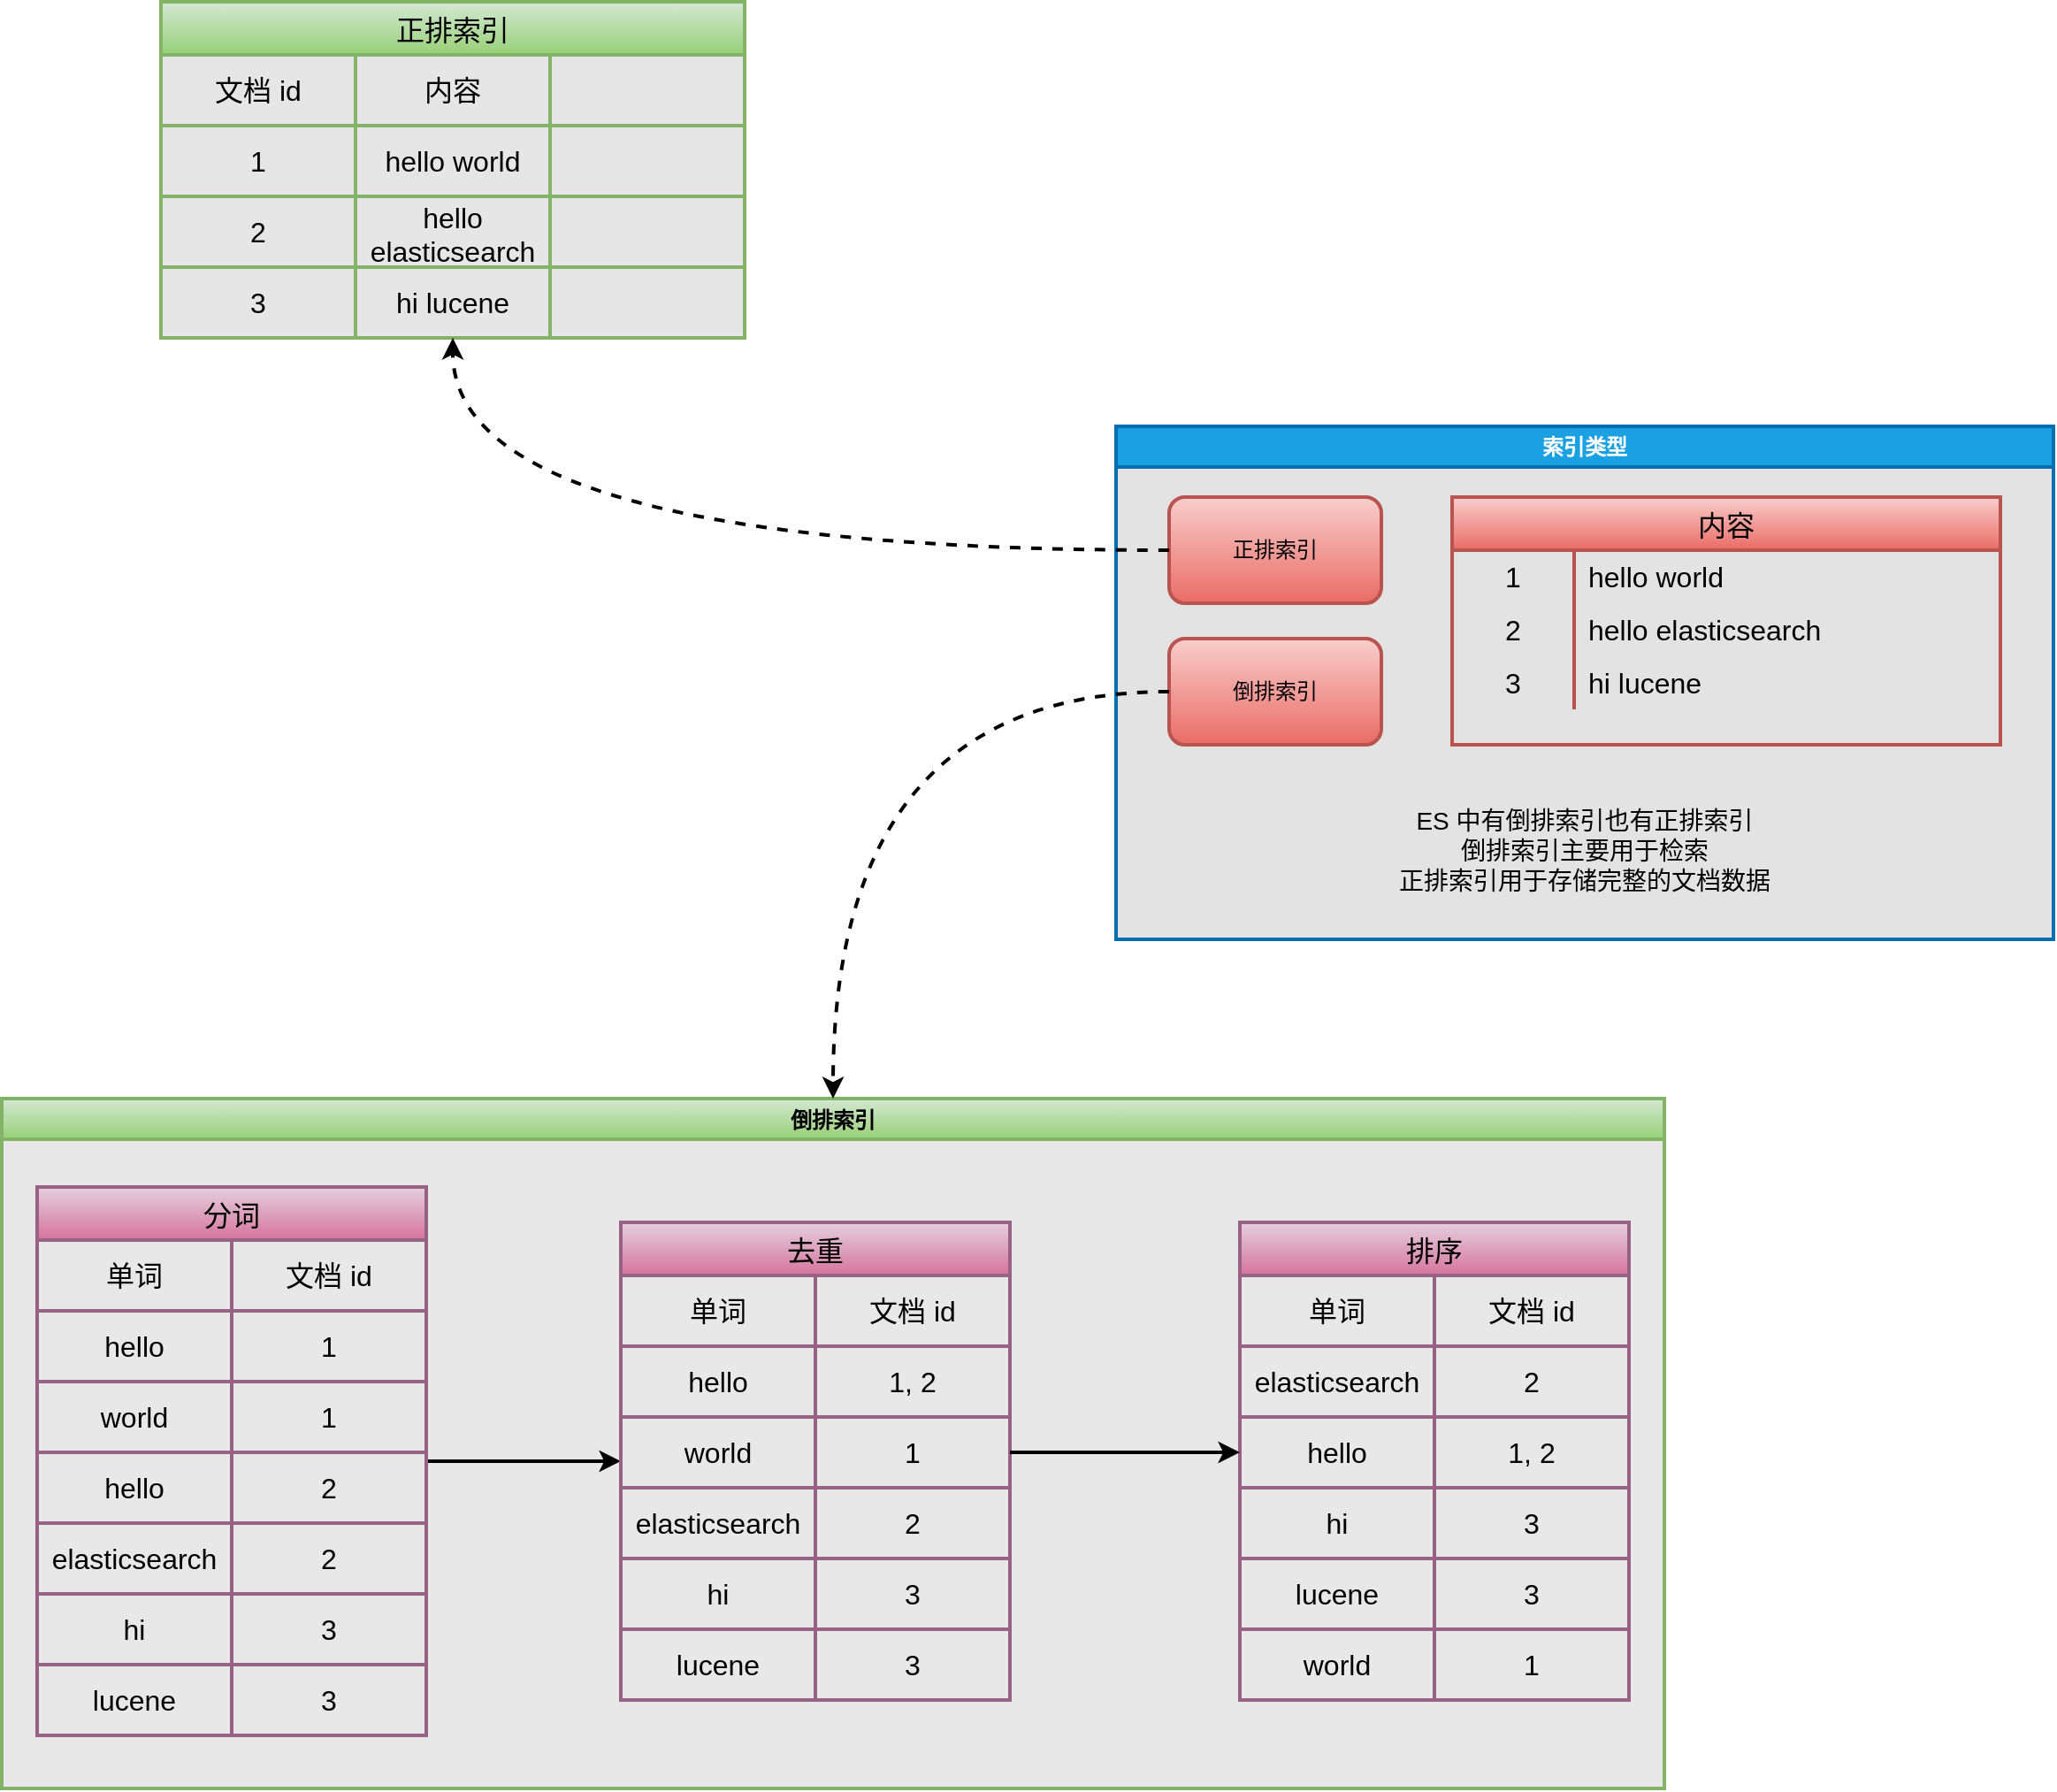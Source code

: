 <mxfile version="20.8.16" type="device"><diagram name="第 1 页" id="dFlvcp6tAZuG4yENy2b2"><mxGraphModel dx="1292" dy="880" grid="1" gridSize="10" guides="1" tooltips="1" connect="1" arrows="1" fold="1" page="1" pageScale="1" pageWidth="2027" pageHeight="2069" math="0" shadow="0"><root><mxCell id="0"/><mxCell id="1" parent="0"/><mxCell id="4i7MvQa5bRiKx3xLH6WT-4" value="索引类型" style="swimlane;whiteSpace=wrap;html=1;strokeWidth=2;fillColor=#1ba1e2;fontColor=#ffffff;strokeColor=#006EAF;swimlaneFillColor=#E3E3E3;" parent="1" vertex="1"><mxGeometry x="850" y="440" width="530" height="290" as="geometry"/></mxCell><mxCell id="4i7MvQa5bRiKx3xLH6WT-2" value="正排索引" style="rounded=1;whiteSpace=wrap;html=1;strokeWidth=2;fillColor=#f8cecc;gradientColor=#ea6b66;strokeColor=#b85450;" parent="4i7MvQa5bRiKx3xLH6WT-4" vertex="1"><mxGeometry x="30" y="40" width="120" height="60" as="geometry"/></mxCell><mxCell id="4i7MvQa5bRiKx3xLH6WT-3" value="倒排索引" style="rounded=1;whiteSpace=wrap;html=1;strokeWidth=2;fillColor=#f8cecc;gradientColor=#ea6b66;strokeColor=#b85450;" parent="4i7MvQa5bRiKx3xLH6WT-4" vertex="1"><mxGeometry x="30" y="120" width="120" height="60" as="geometry"/></mxCell><mxCell id="4i7MvQa5bRiKx3xLH6WT-18" value="内容" style="shape=table;startSize=30;container=1;collapsible=0;childLayout=tableLayout;fixedRows=1;rowLines=0;fontStyle=0;strokeColor=#b85450;fontSize=16;strokeWidth=2;fillStyle=cross-hatch;fillColor=#f8cecc;gradientColor=#ea6b66;" parent="4i7MvQa5bRiKx3xLH6WT-4" vertex="1"><mxGeometry x="190" y="40" width="310" height="140" as="geometry"/></mxCell><mxCell id="4i7MvQa5bRiKx3xLH6WT-19" value="" style="shape=tableRow;horizontal=0;startSize=0;swimlaneHead=0;swimlaneBody=0;top=0;left=0;bottom=0;right=0;collapsible=0;dropTarget=0;fillColor=none;points=[[0,0.5],[1,0.5]];portConstraint=eastwest;strokeColor=inherit;fontSize=16;" parent="4i7MvQa5bRiKx3xLH6WT-18" vertex="1"><mxGeometry y="30" width="310" height="30" as="geometry"/></mxCell><mxCell id="4i7MvQa5bRiKx3xLH6WT-20" value="1" style="shape=partialRectangle;html=1;whiteSpace=wrap;connectable=0;fillColor=none;top=0;left=0;bottom=0;right=0;overflow=hidden;pointerEvents=1;strokeColor=inherit;fontSize=16;" parent="4i7MvQa5bRiKx3xLH6WT-19" vertex="1"><mxGeometry width="69" height="30" as="geometry"><mxRectangle width="69" height="30" as="alternateBounds"/></mxGeometry></mxCell><mxCell id="4i7MvQa5bRiKx3xLH6WT-21" value="hello world" style="shape=partialRectangle;html=1;whiteSpace=wrap;connectable=0;fillColor=none;top=0;left=0;bottom=0;right=0;align=left;spacingLeft=6;overflow=hidden;strokeColor=inherit;fontSize=16;" parent="4i7MvQa5bRiKx3xLH6WT-19" vertex="1"><mxGeometry x="69" width="241" height="30" as="geometry"><mxRectangle width="241" height="30" as="alternateBounds"/></mxGeometry></mxCell><mxCell id="4i7MvQa5bRiKx3xLH6WT-22" value="" style="shape=tableRow;horizontal=0;startSize=0;swimlaneHead=0;swimlaneBody=0;top=0;left=0;bottom=0;right=0;collapsible=0;dropTarget=0;fillColor=none;points=[[0,0.5],[1,0.5]];portConstraint=eastwest;strokeColor=inherit;fontSize=16;" parent="4i7MvQa5bRiKx3xLH6WT-18" vertex="1"><mxGeometry y="60" width="310" height="30" as="geometry"/></mxCell><mxCell id="4i7MvQa5bRiKx3xLH6WT-23" value="2" style="shape=partialRectangle;html=1;whiteSpace=wrap;connectable=0;fillColor=none;top=0;left=0;bottom=0;right=0;overflow=hidden;strokeColor=inherit;fontSize=16;" parent="4i7MvQa5bRiKx3xLH6WT-22" vertex="1"><mxGeometry width="69" height="30" as="geometry"><mxRectangle width="69" height="30" as="alternateBounds"/></mxGeometry></mxCell><mxCell id="4i7MvQa5bRiKx3xLH6WT-24" value="hello elasticsearch" style="shape=partialRectangle;html=1;whiteSpace=wrap;connectable=0;fillColor=none;top=0;left=0;bottom=0;right=0;align=left;spacingLeft=6;overflow=hidden;strokeColor=inherit;fontSize=16;" parent="4i7MvQa5bRiKx3xLH6WT-22" vertex="1"><mxGeometry x="69" width="241" height="30" as="geometry"><mxRectangle width="241" height="30" as="alternateBounds"/></mxGeometry></mxCell><mxCell id="4i7MvQa5bRiKx3xLH6WT-25" value="" style="shape=tableRow;horizontal=0;startSize=0;swimlaneHead=0;swimlaneBody=0;top=0;left=0;bottom=0;right=0;collapsible=0;dropTarget=0;fillColor=none;points=[[0,0.5],[1,0.5]];portConstraint=eastwest;strokeColor=inherit;fontSize=16;" parent="4i7MvQa5bRiKx3xLH6WT-18" vertex="1"><mxGeometry y="90" width="310" height="30" as="geometry"/></mxCell><mxCell id="4i7MvQa5bRiKx3xLH6WT-26" value="3" style="shape=partialRectangle;html=1;whiteSpace=wrap;connectable=0;fillColor=none;top=0;left=0;bottom=0;right=0;overflow=hidden;strokeColor=inherit;fontSize=16;" parent="4i7MvQa5bRiKx3xLH6WT-25" vertex="1"><mxGeometry width="69" height="30" as="geometry"><mxRectangle width="69" height="30" as="alternateBounds"/></mxGeometry></mxCell><mxCell id="4i7MvQa5bRiKx3xLH6WT-27" value="hi lucene" style="shape=partialRectangle;html=1;whiteSpace=wrap;connectable=0;fillColor=none;top=0;left=0;bottom=0;right=0;align=left;spacingLeft=6;overflow=hidden;strokeColor=inherit;fontSize=16;" parent="4i7MvQa5bRiKx3xLH6WT-25" vertex="1"><mxGeometry x="69" width="241" height="30" as="geometry"><mxRectangle width="241" height="30" as="alternateBounds"/></mxGeometry></mxCell><mxCell id="P-0pXR7mC8Pe3hO_wNjM-1" value="ES 中有倒排索引也有正排索引&lt;br&gt;倒排索引主要用于检索&lt;br&gt;正排索引用于存储完整的文档数据" style="text;html=1;strokeColor=none;fillColor=none;align=center;verticalAlign=middle;whiteSpace=wrap;rounded=0;fontSize=14;fontFamily=Helvetica;" vertex="1" parent="4i7MvQa5bRiKx3xLH6WT-4"><mxGeometry x="55" y="200" width="420" height="80" as="geometry"/></mxCell><mxCell id="4i7MvQa5bRiKx3xLH6WT-62" value="正排索引" style="shape=table;startSize=30;container=1;collapsible=0;childLayout=tableLayout;strokeColor=#82b366;fontSize=16;strokeWidth=2;fillColor=#d5e8d4;gradientColor=#97d077;swimlaneFillColor=#E6E6E6;" parent="1" vertex="1"><mxGeometry x="310" y="200" width="330" height="190" as="geometry"/></mxCell><mxCell id="4i7MvQa5bRiKx3xLH6WT-63" value="" style="shape=tableRow;horizontal=0;startSize=0;swimlaneHead=0;swimlaneBody=0;strokeColor=inherit;top=0;left=0;bottom=0;right=0;collapsible=0;dropTarget=0;fillColor=none;points=[[0,0.5],[1,0.5]];portConstraint=eastwest;fontSize=16;" parent="4i7MvQa5bRiKx3xLH6WT-62" vertex="1"><mxGeometry y="30" width="330" height="40" as="geometry"/></mxCell><mxCell id="4i7MvQa5bRiKx3xLH6WT-64" value="文档 id" style="shape=partialRectangle;html=1;whiteSpace=wrap;connectable=0;strokeColor=inherit;overflow=hidden;fillColor=none;top=0;left=0;bottom=0;right=0;pointerEvents=1;fontSize=16;" parent="4i7MvQa5bRiKx3xLH6WT-63" vertex="1"><mxGeometry width="110" height="40" as="geometry"><mxRectangle width="110" height="40" as="alternateBounds"/></mxGeometry></mxCell><mxCell id="4i7MvQa5bRiKx3xLH6WT-65" value="内容" style="shape=partialRectangle;html=1;whiteSpace=wrap;connectable=0;strokeColor=inherit;overflow=hidden;fillColor=none;top=0;left=0;bottom=0;right=0;pointerEvents=1;fontSize=16;" parent="4i7MvQa5bRiKx3xLH6WT-63" vertex="1"><mxGeometry x="110" width="110" height="40" as="geometry"><mxRectangle width="110" height="40" as="alternateBounds"/></mxGeometry></mxCell><mxCell id="4i7MvQa5bRiKx3xLH6WT-66" value="" style="shape=partialRectangle;html=1;whiteSpace=wrap;connectable=0;strokeColor=inherit;overflow=hidden;fillColor=none;top=0;left=0;bottom=0;right=0;pointerEvents=1;fontSize=16;" parent="4i7MvQa5bRiKx3xLH6WT-63" vertex="1"><mxGeometry x="220" width="110" height="40" as="geometry"><mxRectangle width="110" height="40" as="alternateBounds"/></mxGeometry></mxCell><mxCell id="4i7MvQa5bRiKx3xLH6WT-67" value="" style="shape=tableRow;horizontal=0;startSize=0;swimlaneHead=0;swimlaneBody=0;strokeColor=inherit;top=0;left=0;bottom=0;right=0;collapsible=0;dropTarget=0;fillColor=none;points=[[0,0.5],[1,0.5]];portConstraint=eastwest;fontSize=16;" parent="4i7MvQa5bRiKx3xLH6WT-62" vertex="1"><mxGeometry y="70" width="330" height="40" as="geometry"/></mxCell><mxCell id="4i7MvQa5bRiKx3xLH6WT-68" value="1" style="shape=partialRectangle;html=1;whiteSpace=wrap;connectable=0;strokeColor=inherit;overflow=hidden;fillColor=none;top=0;left=0;bottom=0;right=0;pointerEvents=1;fontSize=16;" parent="4i7MvQa5bRiKx3xLH6WT-67" vertex="1"><mxGeometry width="110" height="40" as="geometry"><mxRectangle width="110" height="40" as="alternateBounds"/></mxGeometry></mxCell><mxCell id="4i7MvQa5bRiKx3xLH6WT-69" value="hello world" style="shape=partialRectangle;html=1;whiteSpace=wrap;connectable=0;strokeColor=inherit;overflow=hidden;fillColor=none;top=0;left=0;bottom=0;right=0;pointerEvents=1;fontSize=16;" parent="4i7MvQa5bRiKx3xLH6WT-67" vertex="1"><mxGeometry x="110" width="110" height="40" as="geometry"><mxRectangle width="110" height="40" as="alternateBounds"/></mxGeometry></mxCell><mxCell id="4i7MvQa5bRiKx3xLH6WT-70" value="" style="shape=partialRectangle;html=1;whiteSpace=wrap;connectable=0;strokeColor=inherit;overflow=hidden;fillColor=none;top=0;left=0;bottom=0;right=0;pointerEvents=1;fontSize=16;" parent="4i7MvQa5bRiKx3xLH6WT-67" vertex="1"><mxGeometry x="220" width="110" height="40" as="geometry"><mxRectangle width="110" height="40" as="alternateBounds"/></mxGeometry></mxCell><mxCell id="4i7MvQa5bRiKx3xLH6WT-71" value="" style="shape=tableRow;horizontal=0;startSize=0;swimlaneHead=0;swimlaneBody=0;strokeColor=inherit;top=0;left=0;bottom=0;right=0;collapsible=0;dropTarget=0;fillColor=none;points=[[0,0.5],[1,0.5]];portConstraint=eastwest;fontSize=16;" parent="4i7MvQa5bRiKx3xLH6WT-62" vertex="1"><mxGeometry y="110" width="330" height="40" as="geometry"/></mxCell><mxCell id="4i7MvQa5bRiKx3xLH6WT-72" value="2" style="shape=partialRectangle;html=1;whiteSpace=wrap;connectable=0;strokeColor=inherit;overflow=hidden;fillColor=none;top=0;left=0;bottom=0;right=0;pointerEvents=1;fontSize=16;" parent="4i7MvQa5bRiKx3xLH6WT-71" vertex="1"><mxGeometry width="110" height="40" as="geometry"><mxRectangle width="110" height="40" as="alternateBounds"/></mxGeometry></mxCell><mxCell id="4i7MvQa5bRiKx3xLH6WT-73" value="hello elasticsearch" style="shape=partialRectangle;html=1;whiteSpace=wrap;connectable=0;strokeColor=inherit;overflow=hidden;fillColor=none;top=0;left=0;bottom=0;right=0;pointerEvents=1;fontSize=16;" parent="4i7MvQa5bRiKx3xLH6WT-71" vertex="1"><mxGeometry x="110" width="110" height="40" as="geometry"><mxRectangle width="110" height="40" as="alternateBounds"/></mxGeometry></mxCell><mxCell id="4i7MvQa5bRiKx3xLH6WT-74" value="" style="shape=partialRectangle;html=1;whiteSpace=wrap;connectable=0;strokeColor=inherit;overflow=hidden;fillColor=none;top=0;left=0;bottom=0;right=0;pointerEvents=1;fontSize=16;" parent="4i7MvQa5bRiKx3xLH6WT-71" vertex="1"><mxGeometry x="220" width="110" height="40" as="geometry"><mxRectangle width="110" height="40" as="alternateBounds"/></mxGeometry></mxCell><mxCell id="4i7MvQa5bRiKx3xLH6WT-75" value="" style="shape=tableRow;horizontal=0;startSize=0;swimlaneHead=0;swimlaneBody=0;strokeColor=inherit;top=0;left=0;bottom=0;right=0;collapsible=0;dropTarget=0;fillColor=none;points=[[0,0.5],[1,0.5]];portConstraint=eastwest;fontSize=16;" parent="4i7MvQa5bRiKx3xLH6WT-62" vertex="1"><mxGeometry y="150" width="330" height="40" as="geometry"/></mxCell><mxCell id="4i7MvQa5bRiKx3xLH6WT-76" value="3" style="shape=partialRectangle;html=1;whiteSpace=wrap;connectable=0;strokeColor=inherit;overflow=hidden;fillColor=none;top=0;left=0;bottom=0;right=0;pointerEvents=1;fontSize=16;" parent="4i7MvQa5bRiKx3xLH6WT-75" vertex="1"><mxGeometry width="110" height="40" as="geometry"><mxRectangle width="110" height="40" as="alternateBounds"/></mxGeometry></mxCell><mxCell id="4i7MvQa5bRiKx3xLH6WT-77" value="hi lucene" style="shape=partialRectangle;html=1;whiteSpace=wrap;connectable=0;strokeColor=inherit;overflow=hidden;fillColor=none;top=0;left=0;bottom=0;right=0;pointerEvents=1;fontSize=16;" parent="4i7MvQa5bRiKx3xLH6WT-75" vertex="1"><mxGeometry x="110" width="110" height="40" as="geometry"><mxRectangle width="110" height="40" as="alternateBounds"/></mxGeometry></mxCell><mxCell id="4i7MvQa5bRiKx3xLH6WT-78" value="" style="shape=partialRectangle;html=1;whiteSpace=wrap;connectable=0;strokeColor=inherit;overflow=hidden;fillColor=none;top=0;left=0;bottom=0;right=0;pointerEvents=1;fontSize=16;" parent="4i7MvQa5bRiKx3xLH6WT-75" vertex="1"><mxGeometry x="220" width="110" height="40" as="geometry"><mxRectangle width="110" height="40" as="alternateBounds"/></mxGeometry></mxCell><mxCell id="4i7MvQa5bRiKx3xLH6WT-116" value="倒排索引" style="swimlane;strokeWidth=2;fillColor=#d5e8d4;gradientColor=#97d077;strokeColor=#82b366;swimlaneFillColor=#E8E8E8;" parent="1" vertex="1"><mxGeometry x="220" y="820" width="940" height="390" as="geometry"/></mxCell><mxCell id="4i7MvQa5bRiKx3xLH6WT-139" style="edgeStyle=orthogonalEdgeStyle;rounded=0;orthogonalLoop=1;jettySize=auto;html=1;entryX=0;entryY=0.5;entryDx=0;entryDy=0;strokeWidth=2;curved=1;" parent="4i7MvQa5bRiKx3xLH6WT-116" source="4i7MvQa5bRiKx3xLH6WT-49" target="4i7MvQa5bRiKx3xLH6WT-117" edge="1"><mxGeometry relative="1" as="geometry"/></mxCell><mxCell id="4i7MvQa5bRiKx3xLH6WT-49" value="分词" style="shape=table;startSize=30;container=1;collapsible=0;childLayout=tableLayout;strokeColor=#996185;fontSize=16;strokeWidth=2;fillColor=#e6d0de;gradientColor=#d5739d;" parent="4i7MvQa5bRiKx3xLH6WT-116" vertex="1"><mxGeometry x="20" y="50" width="220" height="310" as="geometry"/></mxCell><mxCell id="4i7MvQa5bRiKx3xLH6WT-50" value="" style="shape=tableRow;horizontal=0;startSize=0;swimlaneHead=0;swimlaneBody=0;strokeColor=inherit;top=0;left=0;bottom=0;right=0;collapsible=0;dropTarget=0;fillColor=none;points=[[0,0.5],[1,0.5]];portConstraint=eastwest;fontSize=16;" parent="4i7MvQa5bRiKx3xLH6WT-49" vertex="1"><mxGeometry y="30" width="220" height="40" as="geometry"/></mxCell><mxCell id="4i7MvQa5bRiKx3xLH6WT-51" value="单词" style="shape=partialRectangle;html=1;whiteSpace=wrap;connectable=0;strokeColor=inherit;overflow=hidden;fillColor=none;top=0;left=0;bottom=0;right=0;pointerEvents=1;fontSize=16;" parent="4i7MvQa5bRiKx3xLH6WT-50" vertex="1"><mxGeometry width="110" height="40" as="geometry"><mxRectangle width="110" height="40" as="alternateBounds"/></mxGeometry></mxCell><mxCell id="4i7MvQa5bRiKx3xLH6WT-52" value="文档 id" style="shape=partialRectangle;html=1;whiteSpace=wrap;connectable=0;strokeColor=inherit;overflow=hidden;fillColor=none;top=0;left=0;bottom=0;right=0;pointerEvents=1;fontSize=16;" parent="4i7MvQa5bRiKx3xLH6WT-50" vertex="1"><mxGeometry x="110" width="110" height="40" as="geometry"><mxRectangle width="110" height="40" as="alternateBounds"/></mxGeometry></mxCell><mxCell id="4i7MvQa5bRiKx3xLH6WT-54" value="" style="shape=tableRow;horizontal=0;startSize=0;swimlaneHead=0;swimlaneBody=0;strokeColor=inherit;top=0;left=0;bottom=0;right=0;collapsible=0;dropTarget=0;fillColor=none;points=[[0,0.5],[1,0.5]];portConstraint=eastwest;fontSize=16;" parent="4i7MvQa5bRiKx3xLH6WT-49" vertex="1"><mxGeometry y="70" width="220" height="40" as="geometry"/></mxCell><mxCell id="4i7MvQa5bRiKx3xLH6WT-55" value="hello" style="shape=partialRectangle;html=1;whiteSpace=wrap;connectable=0;strokeColor=inherit;overflow=hidden;fillColor=none;top=0;left=0;bottom=0;right=0;pointerEvents=1;fontSize=16;" parent="4i7MvQa5bRiKx3xLH6WT-54" vertex="1"><mxGeometry width="110" height="40" as="geometry"><mxRectangle width="110" height="40" as="alternateBounds"/></mxGeometry></mxCell><mxCell id="4i7MvQa5bRiKx3xLH6WT-56" value="1" style="shape=partialRectangle;html=1;whiteSpace=wrap;connectable=0;strokeColor=inherit;overflow=hidden;fillColor=none;top=0;left=0;bottom=0;right=0;pointerEvents=1;fontSize=16;" parent="4i7MvQa5bRiKx3xLH6WT-54" vertex="1"><mxGeometry x="110" width="110" height="40" as="geometry"><mxRectangle width="110" height="40" as="alternateBounds"/></mxGeometry></mxCell><mxCell id="4i7MvQa5bRiKx3xLH6WT-58" value="" style="shape=tableRow;horizontal=0;startSize=0;swimlaneHead=0;swimlaneBody=0;strokeColor=inherit;top=0;left=0;bottom=0;right=0;collapsible=0;dropTarget=0;fillColor=none;points=[[0,0.5],[1,0.5]];portConstraint=eastwest;fontSize=16;" parent="4i7MvQa5bRiKx3xLH6WT-49" vertex="1"><mxGeometry y="110" width="220" height="40" as="geometry"/></mxCell><mxCell id="4i7MvQa5bRiKx3xLH6WT-59" value="world" style="shape=partialRectangle;html=1;whiteSpace=wrap;connectable=0;strokeColor=inherit;overflow=hidden;fillColor=none;top=0;left=0;bottom=0;right=0;pointerEvents=1;fontSize=16;" parent="4i7MvQa5bRiKx3xLH6WT-58" vertex="1"><mxGeometry width="110" height="40" as="geometry"><mxRectangle width="110" height="40" as="alternateBounds"/></mxGeometry></mxCell><mxCell id="4i7MvQa5bRiKx3xLH6WT-60" value="1" style="shape=partialRectangle;html=1;whiteSpace=wrap;connectable=0;strokeColor=inherit;overflow=hidden;fillColor=none;top=0;left=0;bottom=0;right=0;pointerEvents=1;fontSize=16;" parent="4i7MvQa5bRiKx3xLH6WT-58" vertex="1"><mxGeometry x="110" width="110" height="40" as="geometry"><mxRectangle width="110" height="40" as="alternateBounds"/></mxGeometry></mxCell><mxCell id="4i7MvQa5bRiKx3xLH6WT-108" value="" style="shape=tableRow;horizontal=0;startSize=0;swimlaneHead=0;swimlaneBody=0;strokeColor=inherit;top=0;left=0;bottom=0;right=0;collapsible=0;dropTarget=0;fillColor=none;points=[[0,0.5],[1,0.5]];portConstraint=eastwest;fontSize=16;" parent="4i7MvQa5bRiKx3xLH6WT-49" vertex="1"><mxGeometry y="150" width="220" height="40" as="geometry"/></mxCell><mxCell id="4i7MvQa5bRiKx3xLH6WT-109" value="hello" style="shape=partialRectangle;html=1;whiteSpace=wrap;connectable=0;strokeColor=inherit;overflow=hidden;fillColor=none;top=0;left=0;bottom=0;right=0;pointerEvents=1;fontSize=16;" parent="4i7MvQa5bRiKx3xLH6WT-108" vertex="1"><mxGeometry width="110" height="40" as="geometry"><mxRectangle width="110" height="40" as="alternateBounds"/></mxGeometry></mxCell><mxCell id="4i7MvQa5bRiKx3xLH6WT-110" value="2" style="shape=partialRectangle;html=1;whiteSpace=wrap;connectable=0;strokeColor=inherit;overflow=hidden;fillColor=none;top=0;left=0;bottom=0;right=0;pointerEvents=1;fontSize=16;" parent="4i7MvQa5bRiKx3xLH6WT-108" vertex="1"><mxGeometry x="110" width="110" height="40" as="geometry"><mxRectangle width="110" height="40" as="alternateBounds"/></mxGeometry></mxCell><mxCell id="4i7MvQa5bRiKx3xLH6WT-104" value="" style="shape=tableRow;horizontal=0;startSize=0;swimlaneHead=0;swimlaneBody=0;strokeColor=inherit;top=0;left=0;bottom=0;right=0;collapsible=0;dropTarget=0;fillColor=none;points=[[0,0.5],[1,0.5]];portConstraint=eastwest;fontSize=16;" parent="4i7MvQa5bRiKx3xLH6WT-49" vertex="1"><mxGeometry y="190" width="220" height="40" as="geometry"/></mxCell><mxCell id="4i7MvQa5bRiKx3xLH6WT-105" value="elasticsearch" style="shape=partialRectangle;html=1;whiteSpace=wrap;connectable=0;strokeColor=inherit;overflow=hidden;fillColor=none;top=0;left=0;bottom=0;right=0;pointerEvents=1;fontSize=16;" parent="4i7MvQa5bRiKx3xLH6WT-104" vertex="1"><mxGeometry width="110" height="40" as="geometry"><mxRectangle width="110" height="40" as="alternateBounds"/></mxGeometry></mxCell><mxCell id="4i7MvQa5bRiKx3xLH6WT-106" value="2" style="shape=partialRectangle;html=1;whiteSpace=wrap;connectable=0;strokeColor=inherit;overflow=hidden;fillColor=none;top=0;left=0;bottom=0;right=0;pointerEvents=1;fontSize=16;" parent="4i7MvQa5bRiKx3xLH6WT-104" vertex="1"><mxGeometry x="110" width="110" height="40" as="geometry"><mxRectangle width="110" height="40" as="alternateBounds"/></mxGeometry></mxCell><mxCell id="4i7MvQa5bRiKx3xLH6WT-100" value="" style="shape=tableRow;horizontal=0;startSize=0;swimlaneHead=0;swimlaneBody=0;strokeColor=inherit;top=0;left=0;bottom=0;right=0;collapsible=0;dropTarget=0;fillColor=none;points=[[0,0.5],[1,0.5]];portConstraint=eastwest;fontSize=16;" parent="4i7MvQa5bRiKx3xLH6WT-49" vertex="1"><mxGeometry y="230" width="220" height="40" as="geometry"/></mxCell><mxCell id="4i7MvQa5bRiKx3xLH6WT-101" value="hi" style="shape=partialRectangle;html=1;whiteSpace=wrap;connectable=0;strokeColor=inherit;overflow=hidden;fillColor=none;top=0;left=0;bottom=0;right=0;pointerEvents=1;fontSize=16;" parent="4i7MvQa5bRiKx3xLH6WT-100" vertex="1"><mxGeometry width="110" height="40" as="geometry"><mxRectangle width="110" height="40" as="alternateBounds"/></mxGeometry></mxCell><mxCell id="4i7MvQa5bRiKx3xLH6WT-102" value="3" style="shape=partialRectangle;html=1;whiteSpace=wrap;connectable=0;strokeColor=inherit;overflow=hidden;fillColor=none;top=0;left=0;bottom=0;right=0;pointerEvents=1;fontSize=16;" parent="4i7MvQa5bRiKx3xLH6WT-100" vertex="1"><mxGeometry x="110" width="110" height="40" as="geometry"><mxRectangle width="110" height="40" as="alternateBounds"/></mxGeometry></mxCell><mxCell id="4i7MvQa5bRiKx3xLH6WT-96" value="" style="shape=tableRow;horizontal=0;startSize=0;swimlaneHead=0;swimlaneBody=0;strokeColor=inherit;top=0;left=0;bottom=0;right=0;collapsible=0;dropTarget=0;fillColor=none;points=[[0,0.5],[1,0.5]];portConstraint=eastwest;fontSize=16;" parent="4i7MvQa5bRiKx3xLH6WT-49" vertex="1"><mxGeometry y="270" width="220" height="40" as="geometry"/></mxCell><mxCell id="4i7MvQa5bRiKx3xLH6WT-97" value="lucene" style="shape=partialRectangle;html=1;whiteSpace=wrap;connectable=0;strokeColor=inherit;overflow=hidden;fillColor=none;top=0;left=0;bottom=0;right=0;pointerEvents=1;fontSize=16;" parent="4i7MvQa5bRiKx3xLH6WT-96" vertex="1"><mxGeometry width="110" height="40" as="geometry"><mxRectangle width="110" height="40" as="alternateBounds"/></mxGeometry></mxCell><mxCell id="4i7MvQa5bRiKx3xLH6WT-98" value="3" style="shape=partialRectangle;html=1;whiteSpace=wrap;connectable=0;strokeColor=inherit;overflow=hidden;fillColor=none;top=0;left=0;bottom=0;right=0;pointerEvents=1;fontSize=16;" parent="4i7MvQa5bRiKx3xLH6WT-96" vertex="1"><mxGeometry x="110" width="110" height="40" as="geometry"><mxRectangle width="110" height="40" as="alternateBounds"/></mxGeometry></mxCell><mxCell id="4i7MvQa5bRiKx3xLH6WT-117" value="去重" style="shape=table;startSize=30;container=1;collapsible=0;childLayout=tableLayout;strokeColor=#996185;fontSize=16;strokeWidth=2;fillColor=#e6d0de;gradientColor=#d5739d;" parent="4i7MvQa5bRiKx3xLH6WT-116" vertex="1"><mxGeometry x="350" y="70" width="220" height="270" as="geometry"/></mxCell><mxCell id="4i7MvQa5bRiKx3xLH6WT-118" value="" style="shape=tableRow;horizontal=0;startSize=0;swimlaneHead=0;swimlaneBody=0;strokeColor=inherit;top=0;left=0;bottom=0;right=0;collapsible=0;dropTarget=0;fillColor=none;points=[[0,0.5],[1,0.5]];portConstraint=eastwest;fontSize=16;" parent="4i7MvQa5bRiKx3xLH6WT-117" vertex="1"><mxGeometry y="30" width="220" height="40" as="geometry"/></mxCell><mxCell id="4i7MvQa5bRiKx3xLH6WT-119" value="单词" style="shape=partialRectangle;html=1;whiteSpace=wrap;connectable=0;strokeColor=inherit;overflow=hidden;fillColor=none;top=0;left=0;bottom=0;right=0;pointerEvents=1;fontSize=16;" parent="4i7MvQa5bRiKx3xLH6WT-118" vertex="1"><mxGeometry width="110" height="40" as="geometry"><mxRectangle width="110" height="40" as="alternateBounds"/></mxGeometry></mxCell><mxCell id="4i7MvQa5bRiKx3xLH6WT-120" value="文档 id" style="shape=partialRectangle;html=1;whiteSpace=wrap;connectable=0;strokeColor=inherit;overflow=hidden;fillColor=none;top=0;left=0;bottom=0;right=0;pointerEvents=1;fontSize=16;" parent="4i7MvQa5bRiKx3xLH6WT-118" vertex="1"><mxGeometry x="110" width="110" height="40" as="geometry"><mxRectangle width="110" height="40" as="alternateBounds"/></mxGeometry></mxCell><mxCell id="4i7MvQa5bRiKx3xLH6WT-121" value="" style="shape=tableRow;horizontal=0;startSize=0;swimlaneHead=0;swimlaneBody=0;strokeColor=inherit;top=0;left=0;bottom=0;right=0;collapsible=0;dropTarget=0;fillColor=none;points=[[0,0.5],[1,0.5]];portConstraint=eastwest;fontSize=16;" parent="4i7MvQa5bRiKx3xLH6WT-117" vertex="1"><mxGeometry y="70" width="220" height="40" as="geometry"/></mxCell><mxCell id="4i7MvQa5bRiKx3xLH6WT-122" value="hello" style="shape=partialRectangle;html=1;whiteSpace=wrap;connectable=0;strokeColor=inherit;overflow=hidden;fillColor=none;top=0;left=0;bottom=0;right=0;pointerEvents=1;fontSize=16;" parent="4i7MvQa5bRiKx3xLH6WT-121" vertex="1"><mxGeometry width="110" height="40" as="geometry"><mxRectangle width="110" height="40" as="alternateBounds"/></mxGeometry></mxCell><mxCell id="4i7MvQa5bRiKx3xLH6WT-123" value="1, 2" style="shape=partialRectangle;html=1;whiteSpace=wrap;connectable=0;strokeColor=inherit;overflow=hidden;fillColor=none;top=0;left=0;bottom=0;right=0;pointerEvents=1;fontSize=16;" parent="4i7MvQa5bRiKx3xLH6WT-121" vertex="1"><mxGeometry x="110" width="110" height="40" as="geometry"><mxRectangle width="110" height="40" as="alternateBounds"/></mxGeometry></mxCell><mxCell id="4i7MvQa5bRiKx3xLH6WT-124" value="" style="shape=tableRow;horizontal=0;startSize=0;swimlaneHead=0;swimlaneBody=0;strokeColor=inherit;top=0;left=0;bottom=0;right=0;collapsible=0;dropTarget=0;fillColor=none;points=[[0,0.5],[1,0.5]];portConstraint=eastwest;fontSize=16;" parent="4i7MvQa5bRiKx3xLH6WT-117" vertex="1"><mxGeometry y="110" width="220" height="40" as="geometry"/></mxCell><mxCell id="4i7MvQa5bRiKx3xLH6WT-125" value="world" style="shape=partialRectangle;html=1;whiteSpace=wrap;connectable=0;strokeColor=inherit;overflow=hidden;fillColor=none;top=0;left=0;bottom=0;right=0;pointerEvents=1;fontSize=16;" parent="4i7MvQa5bRiKx3xLH6WT-124" vertex="1"><mxGeometry width="110" height="40" as="geometry"><mxRectangle width="110" height="40" as="alternateBounds"/></mxGeometry></mxCell><mxCell id="4i7MvQa5bRiKx3xLH6WT-126" value="1" style="shape=partialRectangle;html=1;whiteSpace=wrap;connectable=0;strokeColor=inherit;overflow=hidden;fillColor=none;top=0;left=0;bottom=0;right=0;pointerEvents=1;fontSize=16;" parent="4i7MvQa5bRiKx3xLH6WT-124" vertex="1"><mxGeometry x="110" width="110" height="40" as="geometry"><mxRectangle width="110" height="40" as="alternateBounds"/></mxGeometry></mxCell><mxCell id="4i7MvQa5bRiKx3xLH6WT-130" value="" style="shape=tableRow;horizontal=0;startSize=0;swimlaneHead=0;swimlaneBody=0;strokeColor=inherit;top=0;left=0;bottom=0;right=0;collapsible=0;dropTarget=0;fillColor=none;points=[[0,0.5],[1,0.5]];portConstraint=eastwest;fontSize=16;" parent="4i7MvQa5bRiKx3xLH6WT-117" vertex="1"><mxGeometry y="150" width="220" height="40" as="geometry"/></mxCell><mxCell id="4i7MvQa5bRiKx3xLH6WT-131" value="elasticsearch" style="shape=partialRectangle;html=1;whiteSpace=wrap;connectable=0;strokeColor=inherit;overflow=hidden;fillColor=none;top=0;left=0;bottom=0;right=0;pointerEvents=1;fontSize=16;" parent="4i7MvQa5bRiKx3xLH6WT-130" vertex="1"><mxGeometry width="110" height="40" as="geometry"><mxRectangle width="110" height="40" as="alternateBounds"/></mxGeometry></mxCell><mxCell id="4i7MvQa5bRiKx3xLH6WT-132" value="2" style="shape=partialRectangle;html=1;whiteSpace=wrap;connectable=0;strokeColor=inherit;overflow=hidden;fillColor=none;top=0;left=0;bottom=0;right=0;pointerEvents=1;fontSize=16;" parent="4i7MvQa5bRiKx3xLH6WT-130" vertex="1"><mxGeometry x="110" width="110" height="40" as="geometry"><mxRectangle width="110" height="40" as="alternateBounds"/></mxGeometry></mxCell><mxCell id="4i7MvQa5bRiKx3xLH6WT-133" value="" style="shape=tableRow;horizontal=0;startSize=0;swimlaneHead=0;swimlaneBody=0;strokeColor=inherit;top=0;left=0;bottom=0;right=0;collapsible=0;dropTarget=0;fillColor=none;points=[[0,0.5],[1,0.5]];portConstraint=eastwest;fontSize=16;" parent="4i7MvQa5bRiKx3xLH6WT-117" vertex="1"><mxGeometry y="190" width="220" height="40" as="geometry"/></mxCell><mxCell id="4i7MvQa5bRiKx3xLH6WT-134" value="hi" style="shape=partialRectangle;html=1;whiteSpace=wrap;connectable=0;strokeColor=inherit;overflow=hidden;fillColor=none;top=0;left=0;bottom=0;right=0;pointerEvents=1;fontSize=16;" parent="4i7MvQa5bRiKx3xLH6WT-133" vertex="1"><mxGeometry width="110" height="40" as="geometry"><mxRectangle width="110" height="40" as="alternateBounds"/></mxGeometry></mxCell><mxCell id="4i7MvQa5bRiKx3xLH6WT-135" value="3" style="shape=partialRectangle;html=1;whiteSpace=wrap;connectable=0;strokeColor=inherit;overflow=hidden;fillColor=none;top=0;left=0;bottom=0;right=0;pointerEvents=1;fontSize=16;" parent="4i7MvQa5bRiKx3xLH6WT-133" vertex="1"><mxGeometry x="110" width="110" height="40" as="geometry"><mxRectangle width="110" height="40" as="alternateBounds"/></mxGeometry></mxCell><mxCell id="4i7MvQa5bRiKx3xLH6WT-136" value="" style="shape=tableRow;horizontal=0;startSize=0;swimlaneHead=0;swimlaneBody=0;strokeColor=inherit;top=0;left=0;bottom=0;right=0;collapsible=0;dropTarget=0;fillColor=none;points=[[0,0.5],[1,0.5]];portConstraint=eastwest;fontSize=16;" parent="4i7MvQa5bRiKx3xLH6WT-117" vertex="1"><mxGeometry y="230" width="220" height="40" as="geometry"/></mxCell><mxCell id="4i7MvQa5bRiKx3xLH6WT-137" value="lucene" style="shape=partialRectangle;html=1;whiteSpace=wrap;connectable=0;strokeColor=inherit;overflow=hidden;fillColor=none;top=0;left=0;bottom=0;right=0;pointerEvents=1;fontSize=16;" parent="4i7MvQa5bRiKx3xLH6WT-136" vertex="1"><mxGeometry width="110" height="40" as="geometry"><mxRectangle width="110" height="40" as="alternateBounds"/></mxGeometry></mxCell><mxCell id="4i7MvQa5bRiKx3xLH6WT-138" value="3" style="shape=partialRectangle;html=1;whiteSpace=wrap;connectable=0;strokeColor=inherit;overflow=hidden;fillColor=none;top=0;left=0;bottom=0;right=0;pointerEvents=1;fontSize=16;" parent="4i7MvQa5bRiKx3xLH6WT-136" vertex="1"><mxGeometry x="110" width="110" height="40" as="geometry"><mxRectangle width="110" height="40" as="alternateBounds"/></mxGeometry></mxCell><mxCell id="4i7MvQa5bRiKx3xLH6WT-140" value="排序" style="shape=table;startSize=30;container=1;collapsible=0;childLayout=tableLayout;strokeColor=#996185;fontSize=16;strokeWidth=2;fillColor=#e6d0de;gradientColor=#d5739d;" parent="4i7MvQa5bRiKx3xLH6WT-116" vertex="1"><mxGeometry x="700" y="70" width="220" height="270" as="geometry"/></mxCell><mxCell id="4i7MvQa5bRiKx3xLH6WT-141" value="" style="shape=tableRow;horizontal=0;startSize=0;swimlaneHead=0;swimlaneBody=0;strokeColor=inherit;top=0;left=0;bottom=0;right=0;collapsible=0;dropTarget=0;fillColor=none;points=[[0,0.5],[1,0.5]];portConstraint=eastwest;fontSize=16;" parent="4i7MvQa5bRiKx3xLH6WT-140" vertex="1"><mxGeometry y="30" width="220" height="40" as="geometry"/></mxCell><mxCell id="4i7MvQa5bRiKx3xLH6WT-142" value="单词" style="shape=partialRectangle;html=1;whiteSpace=wrap;connectable=0;strokeColor=inherit;overflow=hidden;fillColor=none;top=0;left=0;bottom=0;right=0;pointerEvents=1;fontSize=16;" parent="4i7MvQa5bRiKx3xLH6WT-141" vertex="1"><mxGeometry width="110" height="40" as="geometry"><mxRectangle width="110" height="40" as="alternateBounds"/></mxGeometry></mxCell><mxCell id="4i7MvQa5bRiKx3xLH6WT-143" value="文档 id" style="shape=partialRectangle;html=1;whiteSpace=wrap;connectable=0;strokeColor=inherit;overflow=hidden;fillColor=none;top=0;left=0;bottom=0;right=0;pointerEvents=1;fontSize=16;" parent="4i7MvQa5bRiKx3xLH6WT-141" vertex="1"><mxGeometry x="110" width="110" height="40" as="geometry"><mxRectangle width="110" height="40" as="alternateBounds"/></mxGeometry></mxCell><mxCell id="4i7MvQa5bRiKx3xLH6WT-144" value="" style="shape=tableRow;horizontal=0;startSize=0;swimlaneHead=0;swimlaneBody=0;strokeColor=inherit;top=0;left=0;bottom=0;right=0;collapsible=0;dropTarget=0;fillColor=none;points=[[0,0.5],[1,0.5]];portConstraint=eastwest;fontSize=16;" parent="4i7MvQa5bRiKx3xLH6WT-140" vertex="1"><mxGeometry y="70" width="220" height="40" as="geometry"/></mxCell><mxCell id="4i7MvQa5bRiKx3xLH6WT-145" value="elasticsearch" style="shape=partialRectangle;html=1;whiteSpace=wrap;connectable=0;strokeColor=inherit;overflow=hidden;fillColor=none;top=0;left=0;bottom=0;right=0;pointerEvents=1;fontSize=16;" parent="4i7MvQa5bRiKx3xLH6WT-144" vertex="1"><mxGeometry width="110" height="40" as="geometry"><mxRectangle width="110" height="40" as="alternateBounds"/></mxGeometry></mxCell><mxCell id="4i7MvQa5bRiKx3xLH6WT-146" value="2" style="shape=partialRectangle;html=1;whiteSpace=wrap;connectable=0;strokeColor=inherit;overflow=hidden;fillColor=none;top=0;left=0;bottom=0;right=0;pointerEvents=1;fontSize=16;" parent="4i7MvQa5bRiKx3xLH6WT-144" vertex="1"><mxGeometry x="110" width="110" height="40" as="geometry"><mxRectangle width="110" height="40" as="alternateBounds"/></mxGeometry></mxCell><mxCell id="4i7MvQa5bRiKx3xLH6WT-147" value="" style="shape=tableRow;horizontal=0;startSize=0;swimlaneHead=0;swimlaneBody=0;strokeColor=inherit;top=0;left=0;bottom=0;right=0;collapsible=0;dropTarget=0;fillColor=none;points=[[0,0.5],[1,0.5]];portConstraint=eastwest;fontSize=16;" parent="4i7MvQa5bRiKx3xLH6WT-140" vertex="1"><mxGeometry y="110" width="220" height="40" as="geometry"/></mxCell><mxCell id="4i7MvQa5bRiKx3xLH6WT-148" value="hello" style="shape=partialRectangle;html=1;whiteSpace=wrap;connectable=0;strokeColor=inherit;overflow=hidden;fillColor=none;top=0;left=0;bottom=0;right=0;pointerEvents=1;fontSize=16;" parent="4i7MvQa5bRiKx3xLH6WT-147" vertex="1"><mxGeometry width="110" height="40" as="geometry"><mxRectangle width="110" height="40" as="alternateBounds"/></mxGeometry></mxCell><mxCell id="4i7MvQa5bRiKx3xLH6WT-149" value="1, 2" style="shape=partialRectangle;html=1;whiteSpace=wrap;connectable=0;strokeColor=inherit;overflow=hidden;fillColor=none;top=0;left=0;bottom=0;right=0;pointerEvents=1;fontSize=16;" parent="4i7MvQa5bRiKx3xLH6WT-147" vertex="1"><mxGeometry x="110" width="110" height="40" as="geometry"><mxRectangle width="110" height="40" as="alternateBounds"/></mxGeometry></mxCell><mxCell id="4i7MvQa5bRiKx3xLH6WT-150" value="" style="shape=tableRow;horizontal=0;startSize=0;swimlaneHead=0;swimlaneBody=0;strokeColor=inherit;top=0;left=0;bottom=0;right=0;collapsible=0;dropTarget=0;fillColor=none;points=[[0,0.5],[1,0.5]];portConstraint=eastwest;fontSize=16;" parent="4i7MvQa5bRiKx3xLH6WT-140" vertex="1"><mxGeometry y="150" width="220" height="40" as="geometry"/></mxCell><mxCell id="4i7MvQa5bRiKx3xLH6WT-151" value="hi" style="shape=partialRectangle;html=1;whiteSpace=wrap;connectable=0;strokeColor=inherit;overflow=hidden;fillColor=none;top=0;left=0;bottom=0;right=0;pointerEvents=1;fontSize=16;" parent="4i7MvQa5bRiKx3xLH6WT-150" vertex="1"><mxGeometry width="110" height="40" as="geometry"><mxRectangle width="110" height="40" as="alternateBounds"/></mxGeometry></mxCell><mxCell id="4i7MvQa5bRiKx3xLH6WT-152" value="3" style="shape=partialRectangle;html=1;whiteSpace=wrap;connectable=0;strokeColor=inherit;overflow=hidden;fillColor=none;top=0;left=0;bottom=0;right=0;pointerEvents=1;fontSize=16;" parent="4i7MvQa5bRiKx3xLH6WT-150" vertex="1"><mxGeometry x="110" width="110" height="40" as="geometry"><mxRectangle width="110" height="40" as="alternateBounds"/></mxGeometry></mxCell><mxCell id="4i7MvQa5bRiKx3xLH6WT-153" value="" style="shape=tableRow;horizontal=0;startSize=0;swimlaneHead=0;swimlaneBody=0;strokeColor=inherit;top=0;left=0;bottom=0;right=0;collapsible=0;dropTarget=0;fillColor=none;points=[[0,0.5],[1,0.5]];portConstraint=eastwest;fontSize=16;" parent="4i7MvQa5bRiKx3xLH6WT-140" vertex="1"><mxGeometry y="190" width="220" height="40" as="geometry"/></mxCell><mxCell id="4i7MvQa5bRiKx3xLH6WT-154" value="lucene" style="shape=partialRectangle;html=1;whiteSpace=wrap;connectable=0;strokeColor=inherit;overflow=hidden;fillColor=none;top=0;left=0;bottom=0;right=0;pointerEvents=1;fontSize=16;" parent="4i7MvQa5bRiKx3xLH6WT-153" vertex="1"><mxGeometry width="110" height="40" as="geometry"><mxRectangle width="110" height="40" as="alternateBounds"/></mxGeometry></mxCell><mxCell id="4i7MvQa5bRiKx3xLH6WT-155" value="3" style="shape=partialRectangle;html=1;whiteSpace=wrap;connectable=0;strokeColor=inherit;overflow=hidden;fillColor=none;top=0;left=0;bottom=0;right=0;pointerEvents=1;fontSize=16;" parent="4i7MvQa5bRiKx3xLH6WT-153" vertex="1"><mxGeometry x="110" width="110" height="40" as="geometry"><mxRectangle width="110" height="40" as="alternateBounds"/></mxGeometry></mxCell><mxCell id="4i7MvQa5bRiKx3xLH6WT-156" value="" style="shape=tableRow;horizontal=0;startSize=0;swimlaneHead=0;swimlaneBody=0;strokeColor=inherit;top=0;left=0;bottom=0;right=0;collapsible=0;dropTarget=0;fillColor=none;points=[[0,0.5],[1,0.5]];portConstraint=eastwest;fontSize=16;" parent="4i7MvQa5bRiKx3xLH6WT-140" vertex="1"><mxGeometry y="230" width="220" height="40" as="geometry"/></mxCell><mxCell id="4i7MvQa5bRiKx3xLH6WT-157" value="world" style="shape=partialRectangle;html=1;whiteSpace=wrap;connectable=0;strokeColor=inherit;overflow=hidden;fillColor=none;top=0;left=0;bottom=0;right=0;pointerEvents=1;fontSize=16;" parent="4i7MvQa5bRiKx3xLH6WT-156" vertex="1"><mxGeometry width="110" height="40" as="geometry"><mxRectangle width="110" height="40" as="alternateBounds"/></mxGeometry></mxCell><mxCell id="4i7MvQa5bRiKx3xLH6WT-158" value="1" style="shape=partialRectangle;html=1;whiteSpace=wrap;connectable=0;strokeColor=inherit;overflow=hidden;fillColor=none;top=0;left=0;bottom=0;right=0;pointerEvents=1;fontSize=16;" parent="4i7MvQa5bRiKx3xLH6WT-156" vertex="1"><mxGeometry x="110" width="110" height="40" as="geometry"><mxRectangle width="110" height="40" as="alternateBounds"/></mxGeometry></mxCell><mxCell id="4i7MvQa5bRiKx3xLH6WT-160" style="edgeStyle=orthogonalEdgeStyle;rounded=0;orthogonalLoop=1;jettySize=auto;html=1;entryX=0;entryY=0.5;entryDx=0;entryDy=0;strokeWidth=2;" parent="4i7MvQa5bRiKx3xLH6WT-116" source="4i7MvQa5bRiKx3xLH6WT-124" target="4i7MvQa5bRiKx3xLH6WT-147" edge="1"><mxGeometry relative="1" as="geometry"/></mxCell><mxCell id="4i7MvQa5bRiKx3xLH6WT-162" style="edgeStyle=orthogonalEdgeStyle;rounded=0;orthogonalLoop=1;jettySize=auto;html=1;exitX=0;exitY=0.5;exitDx=0;exitDy=0;strokeWidth=2;curved=1;dashed=1;" parent="1" source="4i7MvQa5bRiKx3xLH6WT-3" target="4i7MvQa5bRiKx3xLH6WT-116" edge="1"><mxGeometry relative="1" as="geometry"/></mxCell><mxCell id="4i7MvQa5bRiKx3xLH6WT-163" style="edgeStyle=orthogonalEdgeStyle;rounded=0;orthogonalLoop=1;jettySize=auto;html=1;strokeWidth=2;dashed=1;strokeColor=default;curved=1;" parent="1" source="4i7MvQa5bRiKx3xLH6WT-2" target="4i7MvQa5bRiKx3xLH6WT-62" edge="1"><mxGeometry relative="1" as="geometry"/></mxCell></root></mxGraphModel></diagram></mxfile>